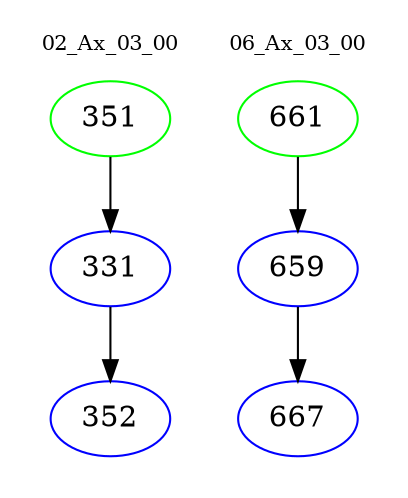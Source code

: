 digraph{
subgraph cluster_0 {
color = white
label = "02_Ax_03_00";
fontsize=10;
T0_351 [label="351", color="green"]
T0_351 -> T0_331 [color="black"]
T0_331 [label="331", color="blue"]
T0_331 -> T0_352 [color="black"]
T0_352 [label="352", color="blue"]
}
subgraph cluster_1 {
color = white
label = "06_Ax_03_00";
fontsize=10;
T1_661 [label="661", color="green"]
T1_661 -> T1_659 [color="black"]
T1_659 [label="659", color="blue"]
T1_659 -> T1_667 [color="black"]
T1_667 [label="667", color="blue"]
}
}
